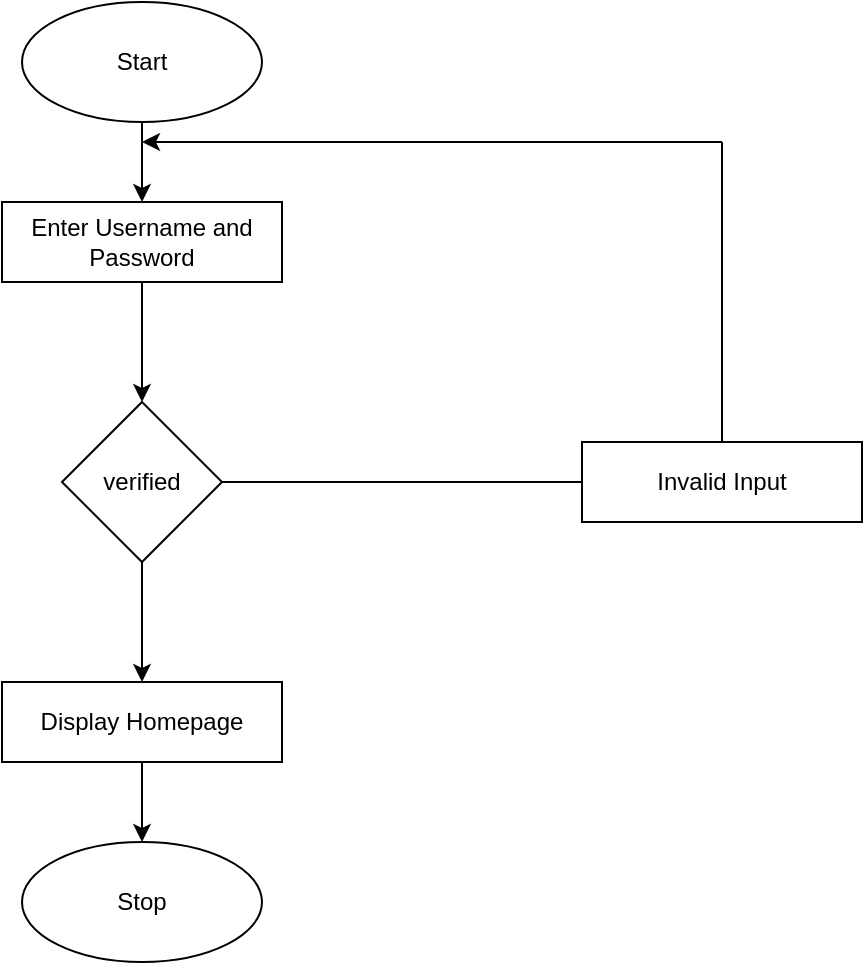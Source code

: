 <mxfile version="21.1.2" type="device" pages="6">
  <diagram name="login" id="K51875odEv1ll9f10Jna">
    <mxGraphModel dx="748" dy="496" grid="1" gridSize="10" guides="1" tooltips="1" connect="1" arrows="1" fold="1" page="1" pageScale="1" pageWidth="850" pageHeight="1100" math="0" shadow="0">
      <root>
        <mxCell id="0" />
        <mxCell id="1" parent="0" />
        <mxCell id="9xLG0Wg1VzT_1CfMSStS-1" value="verified" style="rhombus;whiteSpace=wrap;html=1;" parent="1" vertex="1">
          <mxGeometry x="180" y="220" width="80" height="80" as="geometry" />
        </mxCell>
        <mxCell id="9xLG0Wg1VzT_1CfMSStS-2" value="Enter Username and Password" style="rounded=0;whiteSpace=wrap;html=1;" parent="1" vertex="1">
          <mxGeometry x="150" y="120" width="140" height="40" as="geometry" />
        </mxCell>
        <mxCell id="9xLG0Wg1VzT_1CfMSStS-3" value="Start" style="ellipse;whiteSpace=wrap;html=1;" parent="1" vertex="1">
          <mxGeometry x="160" y="20" width="120" height="60" as="geometry" />
        </mxCell>
        <mxCell id="9xLG0Wg1VzT_1CfMSStS-5" value="" style="endArrow=classic;html=1;rounded=0;exitX=0.5;exitY=1;exitDx=0;exitDy=0;entryX=0.5;entryY=0;entryDx=0;entryDy=0;" parent="1" source="9xLG0Wg1VzT_1CfMSStS-3" target="9xLG0Wg1VzT_1CfMSStS-2" edge="1">
          <mxGeometry width="50" height="50" relative="1" as="geometry">
            <mxPoint x="350" y="290" as="sourcePoint" />
            <mxPoint x="400" y="240" as="targetPoint" />
          </mxGeometry>
        </mxCell>
        <mxCell id="9xLG0Wg1VzT_1CfMSStS-6" value="" style="endArrow=classic;html=1;rounded=0;exitX=0.5;exitY=1;exitDx=0;exitDy=0;entryX=0.5;entryY=0;entryDx=0;entryDy=0;" parent="1" source="9xLG0Wg1VzT_1CfMSStS-2" target="9xLG0Wg1VzT_1CfMSStS-1" edge="1">
          <mxGeometry width="50" height="50" relative="1" as="geometry">
            <mxPoint x="230" y="90" as="sourcePoint" />
            <mxPoint x="230" y="130" as="targetPoint" />
          </mxGeometry>
        </mxCell>
        <mxCell id="9xLG0Wg1VzT_1CfMSStS-7" value="" style="endArrow=classic;html=1;rounded=0;entryX=0.5;entryY=0;entryDx=0;entryDy=0;exitX=0.5;exitY=1;exitDx=0;exitDy=0;" parent="1" source="9xLG0Wg1VzT_1CfMSStS-1" edge="1">
          <mxGeometry width="50" height="50" relative="1" as="geometry">
            <mxPoint x="220" y="320" as="sourcePoint" />
            <mxPoint x="220" y="360" as="targetPoint" />
          </mxGeometry>
        </mxCell>
        <mxCell id="9xLG0Wg1VzT_1CfMSStS-8" value="Display Homepage" style="rounded=0;whiteSpace=wrap;html=1;" parent="1" vertex="1">
          <mxGeometry x="150" y="360" width="140" height="40" as="geometry" />
        </mxCell>
        <mxCell id="9xLG0Wg1VzT_1CfMSStS-9" value="Invalid Input" style="rounded=0;whiteSpace=wrap;html=1;" parent="1" vertex="1">
          <mxGeometry x="440" y="240" width="140" height="40" as="geometry" />
        </mxCell>
        <mxCell id="9xLG0Wg1VzT_1CfMSStS-15" value="" style="endArrow=classic;html=1;rounded=0;" parent="1" edge="1">
          <mxGeometry width="50" height="50" relative="1" as="geometry">
            <mxPoint x="510" y="90" as="sourcePoint" />
            <mxPoint x="220" y="90" as="targetPoint" />
          </mxGeometry>
        </mxCell>
        <mxCell id="9xLG0Wg1VzT_1CfMSStS-22" value="" style="endArrow=none;html=1;rounded=0;exitX=0.5;exitY=0;exitDx=0;exitDy=0;" parent="1" source="9xLG0Wg1VzT_1CfMSStS-9" edge="1">
          <mxGeometry width="50" height="50" relative="1" as="geometry">
            <mxPoint x="510" y="230" as="sourcePoint" />
            <mxPoint x="510" y="90" as="targetPoint" />
          </mxGeometry>
        </mxCell>
        <mxCell id="9xLG0Wg1VzT_1CfMSStS-23" value="Stop" style="ellipse;whiteSpace=wrap;html=1;" parent="1" vertex="1">
          <mxGeometry x="160" y="440" width="120" height="60" as="geometry" />
        </mxCell>
        <mxCell id="9xLG0Wg1VzT_1CfMSStS-24" value="" style="endArrow=classic;html=1;rounded=0;exitX=0.5;exitY=1;exitDx=0;exitDy=0;entryX=0.5;entryY=0;entryDx=0;entryDy=0;" parent="1" source="9xLG0Wg1VzT_1CfMSStS-8" target="9xLG0Wg1VzT_1CfMSStS-23" edge="1">
          <mxGeometry width="50" height="50" relative="1" as="geometry">
            <mxPoint x="540" y="240" as="sourcePoint" />
            <mxPoint x="590" y="190" as="targetPoint" />
          </mxGeometry>
        </mxCell>
        <mxCell id="HuHm78BQWzR4RG2-Na61-1" value="" style="endArrow=none;html=1;rounded=0;entryX=0;entryY=0.5;entryDx=0;entryDy=0;exitX=1;exitY=0.5;exitDx=0;exitDy=0;" edge="1" parent="1" source="9xLG0Wg1VzT_1CfMSStS-1" target="9xLG0Wg1VzT_1CfMSStS-9">
          <mxGeometry width="50" height="50" relative="1" as="geometry">
            <mxPoint x="360" y="280" as="sourcePoint" />
            <mxPoint x="410" y="230" as="targetPoint" />
          </mxGeometry>
        </mxCell>
      </root>
    </mxGraphModel>
  </diagram>
  <diagram id="OIipD36wz_8_NzYhDsKs" name="view patient">
    <mxGraphModel dx="997" dy="661" grid="1" gridSize="10" guides="1" tooltips="1" connect="1" arrows="1" fold="1" page="1" pageScale="1" pageWidth="850" pageHeight="1100" math="0" shadow="0">
      <root>
        <mxCell id="0" />
        <mxCell id="1" parent="0" />
        <mxCell id="0mhkmm9BWRgXq3v9LP9V-1" value="" style="ellipse;whiteSpace=wrap;html=1;" parent="1" vertex="1">
          <mxGeometry x="350" y="60" width="120" height="60" as="geometry" />
        </mxCell>
        <mxCell id="0mhkmm9BWRgXq3v9LP9V-2" value="&lt;font style=&quot;font-size: 20px;&quot;&gt;&lt;b&gt;Stop&lt;/b&gt;&lt;/font&gt;" style="ellipse;whiteSpace=wrap;html=1;" parent="1" vertex="1">
          <mxGeometry x="360" y="510" width="120" height="60" as="geometry" />
        </mxCell>
        <mxCell id="vuC1vHtxjZLwqS5qA27d-1" value="&lt;b style=&quot;&quot;&gt;&lt;font style=&quot;font-size: 20px;&quot;&gt;Delete Patient&lt;/font&gt;&lt;/b&gt;" style="rounded=0;whiteSpace=wrap;html=1;" parent="1" vertex="1">
          <mxGeometry x="90" y="160" width="140" height="40" as="geometry" />
        </mxCell>
        <mxCell id="vuC1vHtxjZLwqS5qA27d-2" value="&lt;font size=&quot;3&quot;&gt;&lt;b&gt;Invalid input&lt;/b&gt;&lt;/font&gt;" style="rounded=0;whiteSpace=wrap;html=1;" parent="1" vertex="1">
          <mxGeometry x="280" y="330" width="140" height="40" as="geometry" />
        </mxCell>
        <mxCell id="vuC1vHtxjZLwqS5qA27d-3" value="&lt;font style=&quot;font-size: 20px;&quot;&gt;&lt;b&gt;View Patient&lt;/b&gt;&lt;/font&gt;" style="rounded=0;whiteSpace=wrap;html=1;" parent="1" vertex="1">
          <mxGeometry x="570" y="160" width="140" height="40" as="geometry" />
        </mxCell>
        <mxCell id="vuC1vHtxjZLwqS5qA27d-4" value="&lt;font size=&quot;3&quot;&gt;&lt;b&gt;Patient deleted successfully&lt;/b&gt;&lt;/font&gt;" style="rounded=0;whiteSpace=wrap;html=1;" parent="1" vertex="1">
          <mxGeometry x="90" y="430" width="140" height="40" as="geometry" />
        </mxCell>
        <mxCell id="vuC1vHtxjZLwqS5qA27d-5" value="&lt;font style=&quot;font-size: 17px;&quot;&gt;&lt;b&gt;Display patient details&lt;/b&gt;&lt;/font&gt;" style="rounded=0;whiteSpace=wrap;html=1;" parent="1" vertex="1">
          <mxGeometry x="570" y="360" width="140" height="40" as="geometry" />
        </mxCell>
        <mxCell id="vuC1vHtxjZLwqS5qA27d-6" value="&lt;font style=&quot;font-size: 14px;&quot;&gt;&lt;b&gt;No Patient Details Available&lt;/b&gt;&lt;/font&gt;" style="rounded=0;whiteSpace=wrap;html=1;" parent="1" vertex="1">
          <mxGeometry x="780" y="260" width="140" height="40" as="geometry" />
        </mxCell>
        <mxCell id="nbLRJFgbSPBUh99T1jVP-1" value="&lt;b style=&quot;&quot;&gt;&lt;font style=&quot;font-size: 14px;&quot;&gt;If Patient Available&lt;/font&gt;&lt;/b&gt;" style="rhombus;whiteSpace=wrap;html=1;" parent="1" vertex="1">
          <mxGeometry x="595" y="240" width="90" height="80" as="geometry" />
        </mxCell>
        <mxCell id="nbLRJFgbSPBUh99T1jVP-2" value="&lt;font style=&quot;font-size: 14px;&quot;&gt;&lt;b&gt;Validation&lt;/b&gt;&lt;/font&gt;" style="rhombus;whiteSpace=wrap;html=1;" parent="1" vertex="1">
          <mxGeometry x="120" y="310" width="80" height="80" as="geometry" />
        </mxCell>
        <mxCell id="nbLRJFgbSPBUh99T1jVP-4" value="" style="endArrow=none;html=1;rounded=0;entryX=0.5;entryY=1;entryDx=0;entryDy=0;" parent="1" target="0mhkmm9BWRgXq3v9LP9V-1" edge="1">
          <mxGeometry width="50" height="50" relative="1" as="geometry">
            <mxPoint x="410" y="140" as="sourcePoint" />
            <mxPoint x="530" y="290" as="targetPoint" />
          </mxGeometry>
        </mxCell>
        <mxCell id="nbLRJFgbSPBUh99T1jVP-8" value="" style="endArrow=classic;startArrow=classic;html=1;rounded=0;exitX=0.5;exitY=0;exitDx=0;exitDy=0;" parent="1" source="vuC1vHtxjZLwqS5qA27d-1" edge="1">
          <mxGeometry width="50" height="50" relative="1" as="geometry">
            <mxPoint x="170" y="140" as="sourcePoint" />
            <mxPoint x="640" y="160" as="targetPoint" />
            <Array as="points">
              <mxPoint x="160" y="140" />
              <mxPoint x="425" y="140" />
              <mxPoint x="640" y="140" />
            </Array>
          </mxGeometry>
        </mxCell>
        <mxCell id="nbLRJFgbSPBUh99T1jVP-10" value="" style="endArrow=classic;html=1;rounded=0;exitX=0.5;exitY=1;exitDx=0;exitDy=0;" parent="1" source="vuC1vHtxjZLwqS5qA27d-1" target="nbLRJFgbSPBUh99T1jVP-2" edge="1">
          <mxGeometry width="50" height="50" relative="1" as="geometry">
            <mxPoint x="480" y="340" as="sourcePoint" />
            <mxPoint x="530" y="290" as="targetPoint" />
          </mxGeometry>
        </mxCell>
        <mxCell id="nbLRJFgbSPBUh99T1jVP-11" value="" style="endArrow=classic;html=1;rounded=0;exitX=1;exitY=0.5;exitDx=0;exitDy=0;entryX=0;entryY=0.5;entryDx=0;entryDy=0;" parent="1" source="nbLRJFgbSPBUh99T1jVP-2" target="vuC1vHtxjZLwqS5qA27d-2" edge="1">
          <mxGeometry width="50" height="50" relative="1" as="geometry">
            <mxPoint x="480" y="340" as="sourcePoint" />
            <mxPoint x="530" y="290" as="targetPoint" />
          </mxGeometry>
        </mxCell>
        <mxCell id="nbLRJFgbSPBUh99T1jVP-12" value="" style="endArrow=classic;html=1;rounded=0;exitX=0.5;exitY=1;exitDx=0;exitDy=0;entryX=0.5;entryY=0;entryDx=0;entryDy=0;" parent="1" source="nbLRJFgbSPBUh99T1jVP-2" target="vuC1vHtxjZLwqS5qA27d-4" edge="1">
          <mxGeometry width="50" height="50" relative="1" as="geometry">
            <mxPoint x="480" y="340" as="sourcePoint" />
            <mxPoint x="530" y="290" as="targetPoint" />
          </mxGeometry>
        </mxCell>
        <mxCell id="nbLRJFgbSPBUh99T1jVP-13" value="" style="endArrow=classic;html=1;rounded=0;exitX=0.5;exitY=0;exitDx=0;exitDy=0;" parent="1" source="vuC1vHtxjZLwqS5qA27d-2" edge="1">
          <mxGeometry width="50" height="50" relative="1" as="geometry">
            <mxPoint x="480" y="340" as="sourcePoint" />
            <mxPoint x="160" y="210" as="targetPoint" />
            <Array as="points">
              <mxPoint x="350" y="210" />
            </Array>
          </mxGeometry>
        </mxCell>
        <mxCell id="nbLRJFgbSPBUh99T1jVP-14" value="" style="endArrow=classic;html=1;rounded=0;exitX=0.5;exitY=1;exitDx=0;exitDy=0;entryX=0;entryY=0.5;entryDx=0;entryDy=0;" parent="1" source="vuC1vHtxjZLwqS5qA27d-4" target="0mhkmm9BWRgXq3v9LP9V-2" edge="1">
          <mxGeometry width="50" height="50" relative="1" as="geometry">
            <mxPoint x="480" y="340" as="sourcePoint" />
            <mxPoint x="160" y="560" as="targetPoint" />
            <Array as="points">
              <mxPoint x="160" y="540" />
            </Array>
          </mxGeometry>
        </mxCell>
        <mxCell id="nbLRJFgbSPBUh99T1jVP-17" value="" style="endArrow=classic;html=1;rounded=0;exitX=0.5;exitY=1;exitDx=0;exitDy=0;entryX=1;entryY=0.5;entryDx=0;entryDy=0;" parent="1" source="vuC1vHtxjZLwqS5qA27d-6" target="0mhkmm9BWRgXq3v9LP9V-2" edge="1">
          <mxGeometry width="50" height="50" relative="1" as="geometry">
            <mxPoint x="480" y="340" as="sourcePoint" />
            <mxPoint x="850" y="560" as="targetPoint" />
            <Array as="points">
              <mxPoint x="850" y="540" />
            </Array>
          </mxGeometry>
        </mxCell>
        <mxCell id="nbLRJFgbSPBUh99T1jVP-18" value="" style="endArrow=classic;html=1;rounded=0;entryX=0.5;entryY=0;entryDx=0;entryDy=0;exitX=0.5;exitY=1;exitDx=0;exitDy=0;" parent="1" source="vuC1vHtxjZLwqS5qA27d-3" target="nbLRJFgbSPBUh99T1jVP-1" edge="1">
          <mxGeometry width="50" height="50" relative="1" as="geometry">
            <mxPoint x="480" y="340" as="sourcePoint" />
            <mxPoint x="530" y="290" as="targetPoint" />
          </mxGeometry>
        </mxCell>
        <mxCell id="nbLRJFgbSPBUh99T1jVP-19" value="" style="endArrow=classic;html=1;rounded=0;exitX=0.5;exitY=1;exitDx=0;exitDy=0;" parent="1" source="nbLRJFgbSPBUh99T1jVP-1" target="vuC1vHtxjZLwqS5qA27d-5" edge="1">
          <mxGeometry width="50" height="50" relative="1" as="geometry">
            <mxPoint x="480" y="340" as="sourcePoint" />
            <mxPoint x="530" y="290" as="targetPoint" />
          </mxGeometry>
        </mxCell>
        <mxCell id="nbLRJFgbSPBUh99T1jVP-20" value="" style="endArrow=none;html=1;rounded=0;entryX=0.5;entryY=1;entryDx=0;entryDy=0;" parent="1" target="vuC1vHtxjZLwqS5qA27d-5" edge="1">
          <mxGeometry width="50" height="50" relative="1" as="geometry">
            <mxPoint x="640" y="540" as="sourcePoint" />
            <mxPoint x="530" y="290" as="targetPoint" />
          </mxGeometry>
        </mxCell>
        <mxCell id="nbLRJFgbSPBUh99T1jVP-21" value="" style="endArrow=classic;html=1;rounded=0;entryX=0;entryY=0.5;entryDx=0;entryDy=0;exitX=1;exitY=0.5;exitDx=0;exitDy=0;" parent="1" source="nbLRJFgbSPBUh99T1jVP-1" target="vuC1vHtxjZLwqS5qA27d-6" edge="1">
          <mxGeometry width="50" height="50" relative="1" as="geometry">
            <mxPoint x="480" y="340" as="sourcePoint" />
            <mxPoint x="530" y="290" as="targetPoint" />
          </mxGeometry>
        </mxCell>
        <mxCell id="nbLRJFgbSPBUh99T1jVP-22" value="&lt;font size=&quot;3&quot;&gt;&lt;b&gt;Start&lt;/b&gt;&lt;/font&gt;" style="text;strokeColor=none;align=center;fillColor=none;html=1;verticalAlign=middle;whiteSpace=wrap;rounded=0;" parent="1" vertex="1">
          <mxGeometry x="380" y="75" width="60" height="30" as="geometry" />
        </mxCell>
        <mxCell id="nbLRJFgbSPBUh99T1jVP-23" value="&lt;b&gt;False&lt;/b&gt;" style="text;html=1;align=center;verticalAlign=middle;resizable=0;points=[];autosize=1;strokeColor=none;fillColor=none;fontSize=14;" parent="1" vertex="1">
          <mxGeometry x="200" y="320" width="60" height="30" as="geometry" />
        </mxCell>
        <mxCell id="nbLRJFgbSPBUh99T1jVP-24" value="&lt;b&gt;True&lt;/b&gt;" style="text;html=1;align=center;verticalAlign=middle;resizable=0;points=[];autosize=1;strokeColor=none;fillColor=none;fontSize=14;" parent="1" vertex="1">
          <mxGeometry x="175" y="405" width="50" height="30" as="geometry" />
        </mxCell>
        <mxCell id="nbLRJFgbSPBUh99T1jVP-25" value="&lt;b&gt;False&lt;/b&gt;" style="text;html=1;align=center;verticalAlign=middle;resizable=0;points=[];autosize=1;strokeColor=none;fillColor=none;fontSize=14;" parent="1" vertex="1">
          <mxGeometry x="695" y="250" width="60" height="30" as="geometry" />
        </mxCell>
        <mxCell id="nbLRJFgbSPBUh99T1jVP-26" value="&lt;b&gt;True&lt;/b&gt;" style="text;html=1;align=center;verticalAlign=middle;resizable=0;points=[];autosize=1;strokeColor=none;fillColor=none;fontSize=14;" parent="1" vertex="1">
          <mxGeometry x="645" y="320" width="50" height="30" as="geometry" />
        </mxCell>
      </root>
    </mxGraphModel>
  </diagram>
  <diagram id="FORlTz1aNr8_xrJz9Jic" name="Manage Doctors">
    <mxGraphModel dx="748" dy="496" grid="1" gridSize="10" guides="1" tooltips="1" connect="1" arrows="1" fold="1" page="1" pageScale="1" pageWidth="850" pageHeight="1100" math="0" shadow="0">
      <root>
        <mxCell id="0" />
        <mxCell id="1" parent="0" />
        <mxCell id="gl5UUtXblrOLvIJEwQ9R-1" value="" style="ellipse;whiteSpace=wrap;html=1;" parent="1" vertex="1">
          <mxGeometry x="525" y="52.5" width="120" height="60" as="geometry" />
        </mxCell>
        <mxCell id="gl5UUtXblrOLvIJEwQ9R-2" value="&lt;font style=&quot;font-size: 20px;&quot;&gt;&lt;b&gt;Stop&lt;/b&gt;&lt;/font&gt;" style="ellipse;whiteSpace=wrap;html=1;" parent="1" vertex="1">
          <mxGeometry x="360" y="510" width="120" height="60" as="geometry" />
        </mxCell>
        <mxCell id="gl5UUtXblrOLvIJEwQ9R-3" value="&lt;font size=&quot;1&quot; style=&quot;&quot;&gt;&lt;b style=&quot;font-size: 18px;&quot;&gt;Approve Doctor&lt;/b&gt;&lt;/font&gt;" style="rounded=0;whiteSpace=wrap;html=1;" parent="1" vertex="1">
          <mxGeometry x="90" y="160" width="140" height="40" as="geometry" />
        </mxCell>
        <mxCell id="gl5UUtXblrOLvIJEwQ9R-4" value="&lt;font size=&quot;3&quot;&gt;&lt;b&gt;Invalid input&lt;/b&gt;&lt;/font&gt;" style="rounded=0;whiteSpace=wrap;html=1;" parent="1" vertex="1">
          <mxGeometry x="280" y="330" width="140" height="40" as="geometry" />
        </mxCell>
        <mxCell id="gl5UUtXblrOLvIJEwQ9R-5" value="&lt;font size=&quot;1&quot; style=&quot;&quot;&gt;&lt;b style=&quot;font-size: 19px;&quot;&gt;View Doctor&lt;/b&gt;&lt;/font&gt;" style="rounded=0;whiteSpace=wrap;html=1;" parent="1" vertex="1">
          <mxGeometry x="520" y="160" width="140" height="40" as="geometry" />
        </mxCell>
        <mxCell id="gl5UUtXblrOLvIJEwQ9R-6" value="&lt;font size=&quot;3&quot;&gt;&lt;b&gt;Doctor Approved Successfully&lt;/b&gt;&lt;/font&gt;" style="rounded=0;whiteSpace=wrap;html=1;" parent="1" vertex="1">
          <mxGeometry x="90" y="430" width="140" height="40" as="geometry" />
        </mxCell>
        <mxCell id="gl5UUtXblrOLvIJEwQ9R-7" value="&lt;font style=&quot;font-size: 17px;&quot;&gt;&lt;b&gt;Display Doctor details&lt;/b&gt;&lt;/font&gt;" style="rounded=0;whiteSpace=wrap;html=1;" parent="1" vertex="1">
          <mxGeometry x="520" y="420" width="140" height="40" as="geometry" />
        </mxCell>
        <mxCell id="gl5UUtXblrOLvIJEwQ9R-8" value="&lt;font style=&quot;font-size: 17px;&quot;&gt;&lt;span style=&quot;font-weight: bold;&quot;&gt;&amp;nbsp;&lt;/span&gt;&lt;font style=&quot;font-size: 17px;&quot;&gt;&lt;b style=&quot;&quot;&gt;Doctor Not Available&lt;/b&gt;&lt;/font&gt;&lt;/font&gt;" style="rounded=0;whiteSpace=wrap;html=1;" parent="1" vertex="1">
          <mxGeometry x="720" y="270" width="140" height="40" as="geometry" />
        </mxCell>
        <mxCell id="gl5UUtXblrOLvIJEwQ9R-9" value="&lt;b style=&quot;&quot;&gt;&lt;font style=&quot;font-size: 14px;&quot;&gt;If Doctor Available&lt;/font&gt;&lt;/b&gt;" style="rhombus;whiteSpace=wrap;html=1;" parent="1" vertex="1">
          <mxGeometry x="540" y="250" width="100" height="80" as="geometry" />
        </mxCell>
        <mxCell id="gl5UUtXblrOLvIJEwQ9R-10" value="&lt;font style=&quot;font-size: 14px;&quot;&gt;&lt;b&gt;Validation&lt;/b&gt;&lt;/font&gt;" style="rhombus;whiteSpace=wrap;html=1;" parent="1" vertex="1">
          <mxGeometry x="120" y="310" width="80" height="80" as="geometry" />
        </mxCell>
        <mxCell id="gl5UUtXblrOLvIJEwQ9R-12" value="" style="endArrow=classic;startArrow=classic;html=1;rounded=0;exitX=0.5;exitY=0;exitDx=0;exitDy=0;entryX=0.5;entryY=0;entryDx=0;entryDy=0;" parent="1" source="gl5UUtXblrOLvIJEwQ9R-3" target="gl5UUtXblrOLvIJEwQ9R-29" edge="1">
          <mxGeometry width="50" height="50" relative="1" as="geometry">
            <mxPoint x="170" y="140" as="sourcePoint" />
            <mxPoint x="910" y="160" as="targetPoint" />
            <Array as="points">
              <mxPoint x="160" y="140" />
              <mxPoint x="425" y="140" />
              <mxPoint x="640" y="140" />
              <mxPoint x="940" y="140" />
            </Array>
          </mxGeometry>
        </mxCell>
        <mxCell id="gl5UUtXblrOLvIJEwQ9R-13" value="" style="endArrow=classic;html=1;rounded=0;exitX=0.5;exitY=1;exitDx=0;exitDy=0;" parent="1" source="gl5UUtXblrOLvIJEwQ9R-3" target="gl5UUtXblrOLvIJEwQ9R-10" edge="1">
          <mxGeometry width="50" height="50" relative="1" as="geometry">
            <mxPoint x="480" y="340" as="sourcePoint" />
            <mxPoint x="530" y="290" as="targetPoint" />
          </mxGeometry>
        </mxCell>
        <mxCell id="gl5UUtXblrOLvIJEwQ9R-14" value="" style="endArrow=classic;html=1;rounded=0;exitX=1;exitY=0.5;exitDx=0;exitDy=0;entryX=0;entryY=0.5;entryDx=0;entryDy=0;" parent="1" source="gl5UUtXblrOLvIJEwQ9R-10" target="gl5UUtXblrOLvIJEwQ9R-4" edge="1">
          <mxGeometry width="50" height="50" relative="1" as="geometry">
            <mxPoint x="480" y="340" as="sourcePoint" />
            <mxPoint x="530" y="290" as="targetPoint" />
          </mxGeometry>
        </mxCell>
        <mxCell id="gl5UUtXblrOLvIJEwQ9R-15" value="" style="endArrow=classic;html=1;rounded=0;exitX=0.5;exitY=1;exitDx=0;exitDy=0;entryX=0.5;entryY=0;entryDx=0;entryDy=0;" parent="1" source="gl5UUtXblrOLvIJEwQ9R-10" target="gl5UUtXblrOLvIJEwQ9R-6" edge="1">
          <mxGeometry width="50" height="50" relative="1" as="geometry">
            <mxPoint x="480" y="340" as="sourcePoint" />
            <mxPoint x="530" y="290" as="targetPoint" />
          </mxGeometry>
        </mxCell>
        <mxCell id="gl5UUtXblrOLvIJEwQ9R-16" value="" style="endArrow=classic;html=1;rounded=0;exitX=0.5;exitY=0;exitDx=0;exitDy=0;" parent="1" source="gl5UUtXblrOLvIJEwQ9R-4" edge="1">
          <mxGeometry width="50" height="50" relative="1" as="geometry">
            <mxPoint x="480" y="340" as="sourcePoint" />
            <mxPoint x="160" y="210" as="targetPoint" />
            <Array as="points">
              <mxPoint x="350" y="210" />
            </Array>
          </mxGeometry>
        </mxCell>
        <mxCell id="gl5UUtXblrOLvIJEwQ9R-17" value="" style="endArrow=classic;html=1;rounded=0;exitX=0.5;exitY=1;exitDx=0;exitDy=0;entryX=0;entryY=0.5;entryDx=0;entryDy=0;" parent="1" source="gl5UUtXblrOLvIJEwQ9R-6" target="gl5UUtXblrOLvIJEwQ9R-2" edge="1">
          <mxGeometry width="50" height="50" relative="1" as="geometry">
            <mxPoint x="480" y="340" as="sourcePoint" />
            <mxPoint x="160" y="560" as="targetPoint" />
            <Array as="points">
              <mxPoint x="160" y="540" />
            </Array>
          </mxGeometry>
        </mxCell>
        <mxCell id="gl5UUtXblrOLvIJEwQ9R-18" value="&lt;br&gt;" style="endArrow=classic;html=1;rounded=0;exitX=0.5;exitY=1;exitDx=0;exitDy=0;entryX=1;entryY=0.5;entryDx=0;entryDy=0;" parent="1" source="gl5UUtXblrOLvIJEwQ9R-8" target="gl5UUtXblrOLvIJEwQ9R-2" edge="1">
          <mxGeometry width="50" height="50" relative="1" as="geometry">
            <mxPoint x="480" y="340" as="sourcePoint" />
            <mxPoint x="850" y="560" as="targetPoint" />
            <Array as="points">
              <mxPoint x="790" y="540" />
            </Array>
          </mxGeometry>
        </mxCell>
        <mxCell id="gl5UUtXblrOLvIJEwQ9R-19" value="" style="endArrow=classic;html=1;rounded=0;entryX=0.5;entryY=0;entryDx=0;entryDy=0;exitX=0.5;exitY=1;exitDx=0;exitDy=0;" parent="1" source="gl5UUtXblrOLvIJEwQ9R-5" target="gl5UUtXblrOLvIJEwQ9R-9" edge="1">
          <mxGeometry width="50" height="50" relative="1" as="geometry">
            <mxPoint x="480" y="340" as="sourcePoint" />
            <mxPoint x="530" y="290" as="targetPoint" />
          </mxGeometry>
        </mxCell>
        <mxCell id="gl5UUtXblrOLvIJEwQ9R-20" value="" style="endArrow=classic;html=1;rounded=0;exitX=0.5;exitY=1;exitDx=0;exitDy=0;" parent="1" source="gl5UUtXblrOLvIJEwQ9R-9" target="gl5UUtXblrOLvIJEwQ9R-7" edge="1">
          <mxGeometry width="50" height="50" relative="1" as="geometry">
            <mxPoint x="480" y="340" as="sourcePoint" />
            <mxPoint x="530" y="290" as="targetPoint" />
          </mxGeometry>
        </mxCell>
        <mxCell id="gl5UUtXblrOLvIJEwQ9R-21" value="" style="endArrow=none;html=1;rounded=0;entryX=0.5;entryY=1;entryDx=0;entryDy=0;" parent="1" target="gl5UUtXblrOLvIJEwQ9R-7" edge="1">
          <mxGeometry width="50" height="50" relative="1" as="geometry">
            <mxPoint x="590" y="540" as="sourcePoint" />
            <mxPoint x="530" y="290" as="targetPoint" />
          </mxGeometry>
        </mxCell>
        <mxCell id="gl5UUtXblrOLvIJEwQ9R-22" value="" style="endArrow=classic;html=1;rounded=0;entryX=0;entryY=0.5;entryDx=0;entryDy=0;exitX=1;exitY=0.5;exitDx=0;exitDy=0;" parent="1" source="gl5UUtXblrOLvIJEwQ9R-9" target="gl5UUtXblrOLvIJEwQ9R-8" edge="1">
          <mxGeometry width="50" height="50" relative="1" as="geometry">
            <mxPoint x="480" y="340" as="sourcePoint" />
            <mxPoint x="530" y="290" as="targetPoint" />
          </mxGeometry>
        </mxCell>
        <mxCell id="cSnzetaQIZszxcYesW_g-18" value="" style="edgeStyle=orthogonalEdgeStyle;rounded=0;orthogonalLoop=1;jettySize=auto;html=1;fontSize=14;" parent="1" target="gl5UUtXblrOLvIJEwQ9R-5" edge="1">
          <mxGeometry relative="1" as="geometry">
            <mxPoint x="590" y="140" as="sourcePoint" />
          </mxGeometry>
        </mxCell>
        <mxCell id="gl5UUtXblrOLvIJEwQ9R-23" value="&lt;b style=&quot;&quot;&gt;&lt;font style=&quot;font-size: 20px;&quot;&gt;Start&lt;/font&gt;&lt;/b&gt;" style="text;strokeColor=none;align=center;fillColor=none;html=1;verticalAlign=middle;whiteSpace=wrap;rounded=0;" parent="1" vertex="1">
          <mxGeometry x="555" y="66.25" width="60" height="32.5" as="geometry" />
        </mxCell>
        <mxCell id="gl5UUtXblrOLvIJEwQ9R-24" value="&lt;b&gt;False&lt;/b&gt;" style="text;html=1;align=center;verticalAlign=middle;resizable=0;points=[];autosize=1;strokeColor=none;fillColor=none;fontSize=14;" parent="1" vertex="1">
          <mxGeometry x="200" y="320" width="60" height="30" as="geometry" />
        </mxCell>
        <mxCell id="gl5UUtXblrOLvIJEwQ9R-25" value="&lt;b&gt;True&lt;/b&gt;" style="text;html=1;align=center;verticalAlign=middle;resizable=0;points=[];autosize=1;strokeColor=none;fillColor=none;fontSize=14;" parent="1" vertex="1">
          <mxGeometry x="160" y="390" width="50" height="30" as="geometry" />
        </mxCell>
        <mxCell id="gl5UUtXblrOLvIJEwQ9R-26" value="&lt;b&gt;False&lt;/b&gt;" style="text;html=1;align=center;verticalAlign=middle;resizable=0;points=[];autosize=1;strokeColor=none;fillColor=none;fontSize=14;" parent="1" vertex="1">
          <mxGeometry x="660" y="260" width="60" height="30" as="geometry" />
        </mxCell>
        <mxCell id="gl5UUtXblrOLvIJEwQ9R-27" value="&lt;b&gt;True&lt;/b&gt;" style="text;html=1;align=center;verticalAlign=middle;resizable=0;points=[];autosize=1;strokeColor=none;fillColor=none;fontSize=14;" parent="1" vertex="1">
          <mxGeometry x="595" y="380" width="50" height="30" as="geometry" />
        </mxCell>
        <mxCell id="gl5UUtXblrOLvIJEwQ9R-29" value="&lt;font style=&quot;font-size: 20px;&quot;&gt;&lt;b&gt;Delete Doctor&lt;/b&gt;&lt;/font&gt;" style="rounded=0;whiteSpace=wrap;html=1;" parent="1" vertex="1">
          <mxGeometry x="870" y="160" width="140" height="40" as="geometry" />
        </mxCell>
        <mxCell id="cSnzetaQIZszxcYesW_g-1" value="&lt;font size=&quot;1&quot; style=&quot;&quot;&gt;&lt;b style=&quot;font-size: 15px;&quot;&gt;View Doctor Details&lt;/b&gt;&lt;/font&gt;" style="shape=parallelogram;perimeter=parallelogramPerimeter;whiteSpace=wrap;html=1;fixedSize=1;fontSize=14;" parent="1" vertex="1">
          <mxGeometry x="100" y="240" width="120" height="40" as="geometry" />
        </mxCell>
        <mxCell id="cSnzetaQIZszxcYesW_g-2" value="" style="endArrow=classic;html=1;rounded=0;fontSize=14;exitX=0.5;exitY=0;exitDx=0;exitDy=0;" parent="1" source="cSnzetaQIZszxcYesW_g-10" edge="1">
          <mxGeometry width="50" height="50" relative="1" as="geometry">
            <mxPoint x="550" y="340" as="sourcePoint" />
            <mxPoint x="940" y="210" as="targetPoint" />
            <Array as="points">
              <mxPoint x="1130" y="210" />
            </Array>
          </mxGeometry>
        </mxCell>
        <mxCell id="cSnzetaQIZszxcYesW_g-3" value="&lt;font style=&quot;font-size: 14px;&quot;&gt;&lt;b&gt;Validation&lt;/b&gt;&lt;/font&gt;" style="rhombus;whiteSpace=wrap;html=1;" parent="1" vertex="1">
          <mxGeometry x="900" y="310" width="80" height="80" as="geometry" />
        </mxCell>
        <mxCell id="cSnzetaQIZszxcYesW_g-4" value="&lt;font style=&quot;font-size: 14px;&quot;&gt;&lt;b&gt;Delete Doctor Details&lt;/b&gt;&lt;/font&gt;" style="shape=parallelogram;perimeter=parallelogramPerimeter;whiteSpace=wrap;html=1;fixedSize=1;fontSize=14;" parent="1" vertex="1">
          <mxGeometry x="880" y="250" width="120" height="40" as="geometry" />
        </mxCell>
        <mxCell id="cSnzetaQIZszxcYesW_g-5" value="&lt;font style=&quot;font-size: 17px;&quot;&gt;&lt;b&gt;Display Doctor details&lt;/b&gt;&lt;/font&gt;" style="rounded=0;whiteSpace=wrap;html=1;" parent="1" vertex="1">
          <mxGeometry x="870" y="430" width="140" height="40" as="geometry" />
        </mxCell>
        <mxCell id="cSnzetaQIZszxcYesW_g-6" value="" style="endArrow=classic;html=1;rounded=0;fontSize=14;exitX=0.5;exitY=1;exitDx=0;exitDy=0;entryX=0.5;entryY=0;entryDx=0;entryDy=0;" parent="1" source="gl5UUtXblrOLvIJEwQ9R-29" target="cSnzetaQIZszxcYesW_g-4" edge="1">
          <mxGeometry width="50" height="50" relative="1" as="geometry">
            <mxPoint x="590" y="340" as="sourcePoint" />
            <mxPoint x="640" y="290" as="targetPoint" />
          </mxGeometry>
        </mxCell>
        <mxCell id="cSnzetaQIZszxcYesW_g-7" value="" style="endArrow=classic;html=1;rounded=0;fontSize=14;entryX=0.5;entryY=0;entryDx=0;entryDy=0;exitX=0.5;exitY=1;exitDx=0;exitDy=0;" parent="1" source="cSnzetaQIZszxcYesW_g-4" target="cSnzetaQIZszxcYesW_g-3" edge="1">
          <mxGeometry width="50" height="50" relative="1" as="geometry">
            <mxPoint x="590" y="340" as="sourcePoint" />
            <mxPoint x="640" y="290" as="targetPoint" />
          </mxGeometry>
        </mxCell>
        <mxCell id="cSnzetaQIZszxcYesW_g-9" value="" style="endArrow=classic;html=1;rounded=0;fontSize=14;entryX=0.5;entryY=0;entryDx=0;entryDy=0;exitX=0.5;exitY=1;exitDx=0;exitDy=0;" parent="1" source="cSnzetaQIZszxcYesW_g-3" target="cSnzetaQIZszxcYesW_g-5" edge="1">
          <mxGeometry width="50" height="50" relative="1" as="geometry">
            <mxPoint x="590" y="340" as="sourcePoint" />
            <mxPoint x="640" y="290" as="targetPoint" />
          </mxGeometry>
        </mxCell>
        <mxCell id="cSnzetaQIZszxcYesW_g-10" value="&lt;font style=&quot;font-size: 20px;&quot;&gt;&lt;b&gt;Invalid Input&lt;/b&gt;&lt;/font&gt;" style="rounded=0;whiteSpace=wrap;html=1;" parent="1" vertex="1">
          <mxGeometry x="1060" y="330" width="140" height="40" as="geometry" />
        </mxCell>
        <mxCell id="cSnzetaQIZszxcYesW_g-11" value="" style="endArrow=classic;html=1;rounded=0;exitX=1;exitY=0.5;exitDx=0;exitDy=0;entryX=0;entryY=0.5;entryDx=0;entryDy=0;" parent="1" edge="1">
          <mxGeometry width="50" height="50" relative="1" as="geometry">
            <mxPoint x="980" y="350" as="sourcePoint" />
            <mxPoint x="1060" y="350" as="targetPoint" />
          </mxGeometry>
        </mxCell>
        <mxCell id="cSnzetaQIZszxcYesW_g-12" value="&lt;b&gt;False&lt;/b&gt;" style="text;html=1;align=center;verticalAlign=middle;resizable=0;points=[];autosize=1;strokeColor=none;fillColor=none;fontSize=14;" parent="1" vertex="1">
          <mxGeometry x="990" y="320" width="60" height="30" as="geometry" />
        </mxCell>
        <mxCell id="cSnzetaQIZszxcYesW_g-13" value="&lt;b&gt;True&lt;/b&gt;" style="text;html=1;align=center;verticalAlign=middle;resizable=0;points=[];autosize=1;strokeColor=none;fillColor=none;fontSize=14;" parent="1" vertex="1">
          <mxGeometry x="950" y="390" width="50" height="30" as="geometry" />
        </mxCell>
        <mxCell id="cSnzetaQIZszxcYesW_g-14" value="" style="endArrow=none;html=1;rounded=0;fontSize=14;entryX=0.5;entryY=1;entryDx=0;entryDy=0;" parent="1" target="cSnzetaQIZszxcYesW_g-5" edge="1">
          <mxGeometry width="50" height="50" relative="1" as="geometry">
            <mxPoint x="790" y="540" as="sourcePoint" />
            <mxPoint x="670" y="290" as="targetPoint" />
            <Array as="points">
              <mxPoint x="940" y="540" />
            </Array>
          </mxGeometry>
        </mxCell>
        <mxCell id="cSnzetaQIZszxcYesW_g-25" value="" style="endArrow=none;html=1;rounded=0;fontSize=14;entryX=0.5;entryY=1;entryDx=0;entryDy=0;" parent="1" target="gl5UUtXblrOLvIJEwQ9R-1" edge="1">
          <mxGeometry width="50" height="50" relative="1" as="geometry">
            <mxPoint x="585" y="140" as="sourcePoint" />
            <mxPoint x="520" y="280" as="targetPoint" />
          </mxGeometry>
        </mxCell>
      </root>
    </mxGraphModel>
  </diagram>
  <diagram id="o9eZYG9gjCBkNzxrOrQI" name="View Feedback">
    <mxGraphModel dx="748" dy="496" grid="1" gridSize="8" guides="1" tooltips="1" connect="1" arrows="1" fold="1" page="1" pageScale="1" pageWidth="850" pageHeight="1100" math="0" shadow="0">
      <root>
        <mxCell id="0" />
        <mxCell id="1" parent="0" />
        <mxCell id="odHuRDHvSKfBj_my_Bxj-1" value="&lt;font size=&quot;1&quot; style=&quot;&quot;&gt;&lt;b style=&quot;font-size: 12px;&quot;&gt;If Feedback available&lt;/b&gt;&lt;/font&gt;" style="rhombus;whiteSpace=wrap;html=1;" parent="1" vertex="1">
          <mxGeometry x="170" y="212" width="100" height="80" as="geometry" />
        </mxCell>
        <mxCell id="odHuRDHvSKfBj_my_Bxj-2" value="&lt;font size=&quot;1&quot; style=&quot;&quot;&gt;&lt;b style=&quot;font-size: 18px;&quot;&gt;View Feedback&lt;/b&gt;&lt;/font&gt;" style="rounded=0;whiteSpace=wrap;html=1;" parent="1" vertex="1">
          <mxGeometry x="150" y="120" width="140" height="40" as="geometry" />
        </mxCell>
        <mxCell id="odHuRDHvSKfBj_my_Bxj-3" value="&lt;font style=&quot;font-size: 20px;&quot;&gt;&lt;b&gt;Start&lt;/b&gt;&lt;/font&gt;" style="ellipse;whiteSpace=wrap;html=1;" parent="1" vertex="1">
          <mxGeometry x="160" y="20" width="120" height="60" as="geometry" />
        </mxCell>
        <mxCell id="odHuRDHvSKfBj_my_Bxj-4" value="" style="endArrow=classic;html=1;rounded=0;exitX=0.5;exitY=1;exitDx=0;exitDy=0;entryX=0.5;entryY=0;entryDx=0;entryDy=0;" parent="1" source="odHuRDHvSKfBj_my_Bxj-3" target="odHuRDHvSKfBj_my_Bxj-2" edge="1">
          <mxGeometry width="50" height="50" relative="1" as="geometry">
            <mxPoint x="350" y="290" as="sourcePoint" />
            <mxPoint x="400" y="240" as="targetPoint" />
          </mxGeometry>
        </mxCell>
        <mxCell id="odHuRDHvSKfBj_my_Bxj-5" value="" style="endArrow=classic;html=1;rounded=0;exitX=0.5;exitY=1;exitDx=0;exitDy=0;entryX=0.5;entryY=0;entryDx=0;entryDy=0;" parent="1" source="odHuRDHvSKfBj_my_Bxj-2" target="odHuRDHvSKfBj_my_Bxj-1" edge="1">
          <mxGeometry width="50" height="50" relative="1" as="geometry">
            <mxPoint x="230" y="90" as="sourcePoint" />
            <mxPoint x="230" y="130" as="targetPoint" />
          </mxGeometry>
        </mxCell>
        <mxCell id="odHuRDHvSKfBj_my_Bxj-6" value="" style="endArrow=classic;html=1;rounded=0;entryX=0.5;entryY=0;entryDx=0;entryDy=0;exitX=0.5;exitY=1;exitDx=0;exitDy=0;" parent="1" source="odHuRDHvSKfBj_my_Bxj-1" edge="1">
          <mxGeometry width="50" height="50" relative="1" as="geometry">
            <mxPoint x="220" y="320" as="sourcePoint" />
            <mxPoint x="220" y="360" as="targetPoint" />
          </mxGeometry>
        </mxCell>
        <mxCell id="odHuRDHvSKfBj_my_Bxj-7" value="&lt;b&gt;&lt;font style=&quot;font-size: 14px;&quot;&gt;Display Feedback List&lt;/font&gt;&lt;/b&gt;" style="rounded=0;whiteSpace=wrap;html=1;" parent="1" vertex="1">
          <mxGeometry x="150" y="360" width="140" height="40" as="geometry" />
        </mxCell>
        <mxCell id="odHuRDHvSKfBj_my_Bxj-8" value="&lt;font style=&quot;font-size: 14px;&quot;&gt;&lt;b&gt;No Feedback Available&lt;/b&gt;&lt;/font&gt;" style="rounded=0;whiteSpace=wrap;html=1;" parent="1" vertex="1">
          <mxGeometry x="440" y="232" width="140" height="40" as="geometry" />
        </mxCell>
        <mxCell id="odHuRDHvSKfBj_my_Bxj-12" value="&lt;font style=&quot;font-size: 20px;&quot;&gt;&lt;b&gt;Stop&lt;/b&gt;&lt;/font&gt;" style="ellipse;whiteSpace=wrap;html=1;" parent="1" vertex="1">
          <mxGeometry x="160" y="440" width="120" height="60" as="geometry" />
        </mxCell>
        <mxCell id="odHuRDHvSKfBj_my_Bxj-13" value="" style="endArrow=classic;html=1;rounded=0;exitX=0.5;exitY=1;exitDx=0;exitDy=0;entryX=0.5;entryY=0;entryDx=0;entryDy=0;" parent="1" source="odHuRDHvSKfBj_my_Bxj-7" target="odHuRDHvSKfBj_my_Bxj-12" edge="1">
          <mxGeometry width="50" height="50" relative="1" as="geometry">
            <mxPoint x="540" y="240" as="sourcePoint" />
            <mxPoint x="590" y="190" as="targetPoint" />
          </mxGeometry>
        </mxCell>
        <mxCell id="odHuRDHvSKfBj_my_Bxj-14" value="&lt;b&gt;&lt;font style=&quot;font-size: 16px;&quot;&gt;True&lt;/font&gt;&lt;/b&gt;" style="text;html=1;align=center;verticalAlign=middle;resizable=0;points=[];autosize=1;strokeColor=none;fillColor=none;fontSize=18;" parent="1" vertex="1">
          <mxGeometry x="222" y="320" width="56" height="40" as="geometry" />
        </mxCell>
        <mxCell id="odHuRDHvSKfBj_my_Bxj-15" value="&lt;b&gt;&lt;font style=&quot;font-size: 16px;&quot;&gt;False&lt;/font&gt;&lt;/b&gt;" style="text;html=1;align=center;verticalAlign=middle;resizable=0;points=[];autosize=1;strokeColor=none;fillColor=none;fontSize=18;" parent="1" vertex="1">
          <mxGeometry x="328" y="224" width="64" height="40" as="geometry" />
        </mxCell>
        <mxCell id="odHuRDHvSKfBj_my_Bxj-16" value="" style="endArrow=none;html=1;rounded=0;fontSize=18;exitX=1;exitY=0.5;exitDx=0;exitDy=0;entryX=0;entryY=0.5;entryDx=0;entryDy=0;" parent="1" source="odHuRDHvSKfBj_my_Bxj-1" target="odHuRDHvSKfBj_my_Bxj-8" edge="1">
          <mxGeometry width="50" height="50" relative="1" as="geometry">
            <mxPoint x="400" y="290" as="sourcePoint" />
            <mxPoint x="450" y="240" as="targetPoint" />
          </mxGeometry>
        </mxCell>
        <mxCell id="odHuRDHvSKfBj_my_Bxj-17" value="" style="endArrow=classic;html=1;rounded=0;fontSize=18;exitX=0.5;exitY=1;exitDx=0;exitDy=0;" parent="1" source="odHuRDHvSKfBj_my_Bxj-8" edge="1">
          <mxGeometry width="50" height="50" relative="1" as="geometry">
            <mxPoint x="400" y="290" as="sourcePoint" />
            <mxPoint x="220" y="420" as="targetPoint" />
            <Array as="points">
              <mxPoint x="510" y="420" />
            </Array>
          </mxGeometry>
        </mxCell>
      </root>
    </mxGraphModel>
  </diagram>
  <diagram id="j1a_sSHfdyB95eN0mQ5x" name="Manage Payment">
    <mxGraphModel dx="748" dy="496" grid="1" gridSize="8" guides="1" tooltips="1" connect="1" arrows="1" fold="1" page="1" pageScale="1" pageWidth="850" pageHeight="1100" math="0" shadow="0">
      <root>
        <mxCell id="0" />
        <mxCell id="1" parent="0" />
        <mxCell id="0jRs9viylHZvn-RWXDq--1" value="&lt;font style=&quot;font-size: 15px;&quot;&gt;&lt;b&gt;Validation&lt;/b&gt;&lt;/font&gt;" style="rhombus;whiteSpace=wrap;html=1;" parent="1" vertex="1">
          <mxGeometry x="180" y="220" width="80" height="80" as="geometry" />
        </mxCell>
        <mxCell id="0jRs9viylHZvn-RWXDq--2" value="&lt;span style=&quot;font-size: 19px;&quot;&gt;&lt;b&gt;Payment&lt;/b&gt;&lt;/span&gt;" style="rounded=0;whiteSpace=wrap;html=1;" parent="1" vertex="1">
          <mxGeometry x="150" y="120" width="140" height="40" as="geometry" />
        </mxCell>
        <mxCell id="0jRs9viylHZvn-RWXDq--3" value="&lt;font style=&quot;font-size: 20px;&quot;&gt;&lt;b&gt;Start&lt;/b&gt;&lt;/font&gt;" style="ellipse;whiteSpace=wrap;html=1;" parent="1" vertex="1">
          <mxGeometry x="160" y="20" width="120" height="60" as="geometry" />
        </mxCell>
        <mxCell id="0jRs9viylHZvn-RWXDq--4" value="" style="endArrow=classic;html=1;rounded=0;exitX=0.5;exitY=1;exitDx=0;exitDy=0;entryX=0.5;entryY=0;entryDx=0;entryDy=0;" parent="1" source="0jRs9viylHZvn-RWXDq--3" target="0jRs9viylHZvn-RWXDq--2" edge="1">
          <mxGeometry width="50" height="50" relative="1" as="geometry">
            <mxPoint x="350" y="290" as="sourcePoint" />
            <mxPoint x="400" y="240" as="targetPoint" />
          </mxGeometry>
        </mxCell>
        <mxCell id="0jRs9viylHZvn-RWXDq--5" value="" style="endArrow=classic;html=1;rounded=0;exitX=0.5;exitY=1;exitDx=0;exitDy=0;entryX=0.5;entryY=0;entryDx=0;entryDy=0;" parent="1" source="0jRs9viylHZvn-RWXDq--2" target="0jRs9viylHZvn-RWXDq--1" edge="1">
          <mxGeometry width="50" height="50" relative="1" as="geometry">
            <mxPoint x="230" y="90" as="sourcePoint" />
            <mxPoint x="230" y="130" as="targetPoint" />
          </mxGeometry>
        </mxCell>
        <mxCell id="0jRs9viylHZvn-RWXDq--6" value="" style="endArrow=classic;html=1;rounded=0;entryX=0.5;entryY=0;entryDx=0;entryDy=0;exitX=0.5;exitY=1;exitDx=0;exitDy=0;" parent="1" source="0jRs9viylHZvn-RWXDq--1" edge="1">
          <mxGeometry width="50" height="50" relative="1" as="geometry">
            <mxPoint x="220" y="320" as="sourcePoint" />
            <mxPoint x="220" y="360" as="targetPoint" />
          </mxGeometry>
        </mxCell>
        <mxCell id="0jRs9viylHZvn-RWXDq--7" value="&lt;span style=&quot;font-size: 14px;&quot;&gt;&lt;b&gt;Payment SuccessFull&lt;/b&gt;&lt;/span&gt;" style="rounded=0;whiteSpace=wrap;html=1;" parent="1" vertex="1">
          <mxGeometry x="150" y="360" width="140" height="40" as="geometry" />
        </mxCell>
        <mxCell id="0jRs9viylHZvn-RWXDq--8" value="&lt;span style=&quot;font-size: 14px;&quot;&gt;&lt;b&gt;Payment Unsuccessfull&lt;/b&gt;&lt;/span&gt;" style="rounded=0;whiteSpace=wrap;html=1;" parent="1" vertex="1">
          <mxGeometry x="440" y="240" width="140" height="40" as="geometry" />
        </mxCell>
        <mxCell id="0jRs9viylHZvn-RWXDq--9" value="&lt;font style=&quot;font-size: 20px;&quot;&gt;&lt;b&gt;Stop&lt;/b&gt;&lt;/font&gt;" style="ellipse;whiteSpace=wrap;html=1;" parent="1" vertex="1">
          <mxGeometry x="160" y="440" width="120" height="60" as="geometry" />
        </mxCell>
        <mxCell id="0jRs9viylHZvn-RWXDq--10" value="" style="endArrow=classic;html=1;rounded=0;exitX=0.5;exitY=1;exitDx=0;exitDy=0;entryX=0.5;entryY=0;entryDx=0;entryDy=0;" parent="1" source="0jRs9viylHZvn-RWXDq--7" target="0jRs9viylHZvn-RWXDq--9" edge="1">
          <mxGeometry width="50" height="50" relative="1" as="geometry">
            <mxPoint x="540" y="240" as="sourcePoint" />
            <mxPoint x="590" y="190" as="targetPoint" />
          </mxGeometry>
        </mxCell>
        <mxCell id="0jRs9viylHZvn-RWXDq--11" value="&lt;b&gt;&lt;font style=&quot;font-size: 16px;&quot;&gt;True&lt;/font&gt;&lt;/b&gt;" style="text;html=1;align=center;verticalAlign=middle;resizable=0;points=[];autosize=1;strokeColor=none;fillColor=none;fontSize=18;" parent="1" vertex="1">
          <mxGeometry x="222" y="320" width="56" height="40" as="geometry" />
        </mxCell>
        <mxCell id="0jRs9viylHZvn-RWXDq--12" value="&lt;b&gt;&lt;font style=&quot;font-size: 16px;&quot;&gt;False&lt;/font&gt;&lt;/b&gt;" style="text;html=1;align=center;verticalAlign=middle;resizable=0;points=[];autosize=1;strokeColor=none;fillColor=none;fontSize=18;" parent="1" vertex="1">
          <mxGeometry x="312" y="220" width="64" height="40" as="geometry" />
        </mxCell>
        <mxCell id="0jRs9viylHZvn-RWXDq--14" value="" style="endArrow=classic;html=1;rounded=0;fontSize=18;exitX=0.5;exitY=1;exitDx=0;exitDy=0;" parent="1" source="0jRs9viylHZvn-RWXDq--8" edge="1">
          <mxGeometry width="50" height="50" relative="1" as="geometry">
            <mxPoint x="400" y="290" as="sourcePoint" />
            <mxPoint x="220" y="420" as="targetPoint" />
            <Array as="points">
              <mxPoint x="510" y="420" />
            </Array>
          </mxGeometry>
        </mxCell>
        <mxCell id="E5pvObruuFcdtSDUKOgf-1" value="" style="endArrow=classic;html=1;rounded=0;exitX=1;exitY=0.5;exitDx=0;exitDy=0;entryX=0;entryY=0.5;entryDx=0;entryDy=0;" edge="1" parent="1" source="0jRs9viylHZvn-RWXDq--1" target="0jRs9viylHZvn-RWXDq--8">
          <mxGeometry width="50" height="50" relative="1" as="geometry">
            <mxPoint x="360" y="282" as="sourcePoint" />
            <mxPoint x="410" y="232" as="targetPoint" />
          </mxGeometry>
        </mxCell>
      </root>
    </mxGraphModel>
  </diagram>
  <diagram id="ZZRsSyLmXlHtICa8JG7R" name="view Appointment">
    <mxGraphModel dx="748" dy="496" grid="1" gridSize="10" guides="1" tooltips="1" connect="1" arrows="1" fold="1" page="1" pageScale="1" pageWidth="850" pageHeight="1100" math="0" shadow="0">
      <root>
        <mxCell id="0" />
        <mxCell id="1" parent="0" />
        <mxCell id="kORNAI7qKkS4-zd9t27o-1" value="&lt;font size=&quot;1&quot; style=&quot;&quot;&gt;&lt;b style=&quot;font-size: 12px;&quot;&gt;If Appointments available&lt;/b&gt;&lt;/font&gt;" style="rhombus;whiteSpace=wrap;html=1;" parent="1" vertex="1">
          <mxGeometry x="165" y="202" width="110" height="100" as="geometry" />
        </mxCell>
        <mxCell id="kORNAI7qKkS4-zd9t27o-2" value="&lt;font size=&quot;1&quot; style=&quot;&quot;&gt;&lt;b style=&quot;font-size: 17px;&quot;&gt;View Appointments&lt;/b&gt;&lt;/font&gt;" style="rounded=0;whiteSpace=wrap;html=1;" parent="1" vertex="1">
          <mxGeometry x="150" y="120" width="140" height="40" as="geometry" />
        </mxCell>
        <mxCell id="kORNAI7qKkS4-zd9t27o-3" value="&lt;font style=&quot;font-size: 20px;&quot;&gt;&lt;b&gt;Start&lt;/b&gt;&lt;/font&gt;" style="ellipse;whiteSpace=wrap;html=1;" parent="1" vertex="1">
          <mxGeometry x="160" y="20" width="120" height="60" as="geometry" />
        </mxCell>
        <mxCell id="kORNAI7qKkS4-zd9t27o-4" value="" style="endArrow=classic;html=1;rounded=0;exitX=0.5;exitY=1;exitDx=0;exitDy=0;entryX=0.5;entryY=0;entryDx=0;entryDy=0;" parent="1" source="kORNAI7qKkS4-zd9t27o-3" target="kORNAI7qKkS4-zd9t27o-2" edge="1">
          <mxGeometry width="50" height="50" relative="1" as="geometry">
            <mxPoint x="350" y="290" as="sourcePoint" />
            <mxPoint x="400" y="240" as="targetPoint" />
          </mxGeometry>
        </mxCell>
        <mxCell id="kORNAI7qKkS4-zd9t27o-5" value="" style="endArrow=classic;html=1;rounded=0;exitX=0.5;exitY=1;exitDx=0;exitDy=0;entryX=0.5;entryY=0;entryDx=0;entryDy=0;" parent="1" source="kORNAI7qKkS4-zd9t27o-2" target="kORNAI7qKkS4-zd9t27o-1" edge="1">
          <mxGeometry width="50" height="50" relative="1" as="geometry">
            <mxPoint x="230" y="90" as="sourcePoint" />
            <mxPoint x="230" y="130" as="targetPoint" />
          </mxGeometry>
        </mxCell>
        <mxCell id="kORNAI7qKkS4-zd9t27o-6" value="" style="endArrow=classic;html=1;rounded=0;entryX=0.5;entryY=0;entryDx=0;entryDy=0;exitX=0.5;exitY=1;exitDx=0;exitDy=0;" parent="1" source="kORNAI7qKkS4-zd9t27o-1" edge="1">
          <mxGeometry width="50" height="50" relative="1" as="geometry">
            <mxPoint x="220" y="320" as="sourcePoint" />
            <mxPoint x="220" y="360" as="targetPoint" />
          </mxGeometry>
        </mxCell>
        <mxCell id="kORNAI7qKkS4-zd9t27o-7" value="&lt;b&gt;&lt;font style=&quot;font-size: 14px;&quot;&gt;Display Appointment List&lt;/font&gt;&lt;/b&gt;" style="rounded=0;whiteSpace=wrap;html=1;" parent="1" vertex="1">
          <mxGeometry x="150" y="360" width="140" height="40" as="geometry" />
        </mxCell>
        <mxCell id="kORNAI7qKkS4-zd9t27o-8" value="&lt;font style=&quot;font-size: 14px;&quot;&gt;&lt;b&gt;No Appointments Available&lt;/b&gt;&lt;/font&gt;" style="rounded=0;whiteSpace=wrap;html=1;" parent="1" vertex="1">
          <mxGeometry x="440" y="232" width="140" height="40" as="geometry" />
        </mxCell>
        <mxCell id="kORNAI7qKkS4-zd9t27o-9" value="&lt;font style=&quot;font-size: 20px;&quot;&gt;&lt;b&gt;Stop&lt;/b&gt;&lt;/font&gt;" style="ellipse;whiteSpace=wrap;html=1;" parent="1" vertex="1">
          <mxGeometry x="160" y="440" width="120" height="60" as="geometry" />
        </mxCell>
        <mxCell id="kORNAI7qKkS4-zd9t27o-10" value="" style="endArrow=classic;html=1;rounded=0;exitX=0.5;exitY=1;exitDx=0;exitDy=0;entryX=0.5;entryY=0;entryDx=0;entryDy=0;" parent="1" source="kORNAI7qKkS4-zd9t27o-7" target="kORNAI7qKkS4-zd9t27o-9" edge="1">
          <mxGeometry width="50" height="50" relative="1" as="geometry">
            <mxPoint x="540" y="240" as="sourcePoint" />
            <mxPoint x="590" y="190" as="targetPoint" />
          </mxGeometry>
        </mxCell>
        <mxCell id="kORNAI7qKkS4-zd9t27o-11" value="&lt;b&gt;&lt;font style=&quot;font-size: 16px;&quot;&gt;True&lt;/font&gt;&lt;/b&gt;" style="text;html=1;align=center;verticalAlign=middle;resizable=0;points=[];autosize=1;strokeColor=none;fillColor=none;fontSize=18;" parent="1" vertex="1">
          <mxGeometry x="222" y="320" width="56" height="40" as="geometry" />
        </mxCell>
        <mxCell id="kORNAI7qKkS4-zd9t27o-12" value="&lt;b&gt;&lt;font style=&quot;font-size: 16px;&quot;&gt;False&lt;/font&gt;&lt;/b&gt;" style="text;html=1;align=center;verticalAlign=middle;resizable=0;points=[];autosize=1;strokeColor=none;fillColor=none;fontSize=18;" parent="1" vertex="1">
          <mxGeometry x="320" y="220" width="64" height="40" as="geometry" />
        </mxCell>
        <mxCell id="kORNAI7qKkS4-zd9t27o-14" value="" style="endArrow=classic;html=1;rounded=0;fontSize=18;exitX=0.5;exitY=1;exitDx=0;exitDy=0;" parent="1" source="kORNAI7qKkS4-zd9t27o-8" edge="1">
          <mxGeometry width="50" height="50" relative="1" as="geometry">
            <mxPoint x="400" y="290" as="sourcePoint" />
            <mxPoint x="220" y="420" as="targetPoint" />
            <Array as="points">
              <mxPoint x="510" y="420" />
            </Array>
          </mxGeometry>
        </mxCell>
        <mxCell id="-0Dr-t91AhxQKZaP6m_O-2" value="" style="endArrow=classic;html=1;rounded=0;exitX=1;exitY=0.5;exitDx=0;exitDy=0;entryX=0;entryY=0.5;entryDx=0;entryDy=0;" edge="1" parent="1" source="kORNAI7qKkS4-zd9t27o-1" target="kORNAI7qKkS4-zd9t27o-8">
          <mxGeometry width="50" height="50" relative="1" as="geometry">
            <mxPoint x="360" y="290" as="sourcePoint" />
            <mxPoint x="410" y="240" as="targetPoint" />
          </mxGeometry>
        </mxCell>
      </root>
    </mxGraphModel>
  </diagram>
</mxfile>
